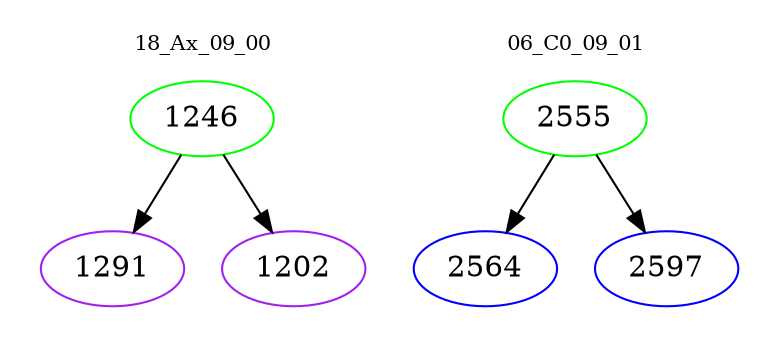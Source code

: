 digraph{
subgraph cluster_0 {
color = white
label = "18_Ax_09_00";
fontsize=10;
T0_1246 [label="1246", color="green"]
T0_1246 -> T0_1291 [color="black"]
T0_1291 [label="1291", color="purple"]
T0_1246 -> T0_1202 [color="black"]
T0_1202 [label="1202", color="purple"]
}
subgraph cluster_1 {
color = white
label = "06_C0_09_01";
fontsize=10;
T1_2555 [label="2555", color="green"]
T1_2555 -> T1_2564 [color="black"]
T1_2564 [label="2564", color="blue"]
T1_2555 -> T1_2597 [color="black"]
T1_2597 [label="2597", color="blue"]
}
}
